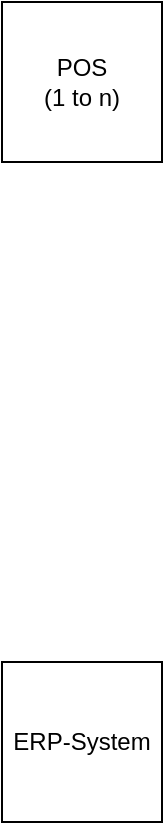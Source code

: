 <mxfile version="28.2.7">
  <diagram name="Seite-1" id="81PMxjzWs-gaGaJm91vi">
    <mxGraphModel dx="1226" dy="1023" grid="1" gridSize="10" guides="1" tooltips="1" connect="1" arrows="1" fold="1" page="1" pageScale="1" pageWidth="827" pageHeight="1169" math="0" shadow="0">
      <root>
        <mxCell id="0" />
        <mxCell id="1" parent="0" />
        <mxCell id="aicmOH0FAQJ_I4cB4oE5-1" value="POS&lt;div&gt;(1 to n)&lt;/div&gt;" style="whiteSpace=wrap;html=1;aspect=fixed;" vertex="1" parent="1">
          <mxGeometry x="260" y="200" width="80" height="80" as="geometry" />
        </mxCell>
        <mxCell id="aicmOH0FAQJ_I4cB4oE5-2" value="ERP-System" style="whiteSpace=wrap;html=1;aspect=fixed;" vertex="1" parent="1">
          <mxGeometry x="260" y="530" width="80" height="80" as="geometry" />
        </mxCell>
      </root>
    </mxGraphModel>
  </diagram>
</mxfile>
